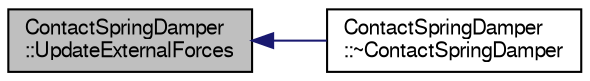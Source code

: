 digraph "ContactSpringDamper::UpdateExternalForces"
{
  edge [fontname="FreeSans",fontsize="10",labelfontname="FreeSans",labelfontsize="10"];
  node [fontname="FreeSans",fontsize="10",shape=record];
  rankdir="LR";
  Node1 [label="ContactSpringDamper\l::UpdateExternalForces",height=0.2,width=0.4,color="black", fillcolor="grey75", style="filled", fontcolor="black"];
  Node1 -> Node2 [dir="back",color="midnightblue",fontsize="10",style="solid",fontname="FreeSans"];
  Node2 [label="ContactSpringDamper\l::~ContactSpringDamper",height=0.2,width=0.4,color="black", fillcolor="white", style="filled",URL="$d0/df2/class_contact_spring_damper.html#ae8eeeea2bccd1b2162c640f64c402c1f"];
}
